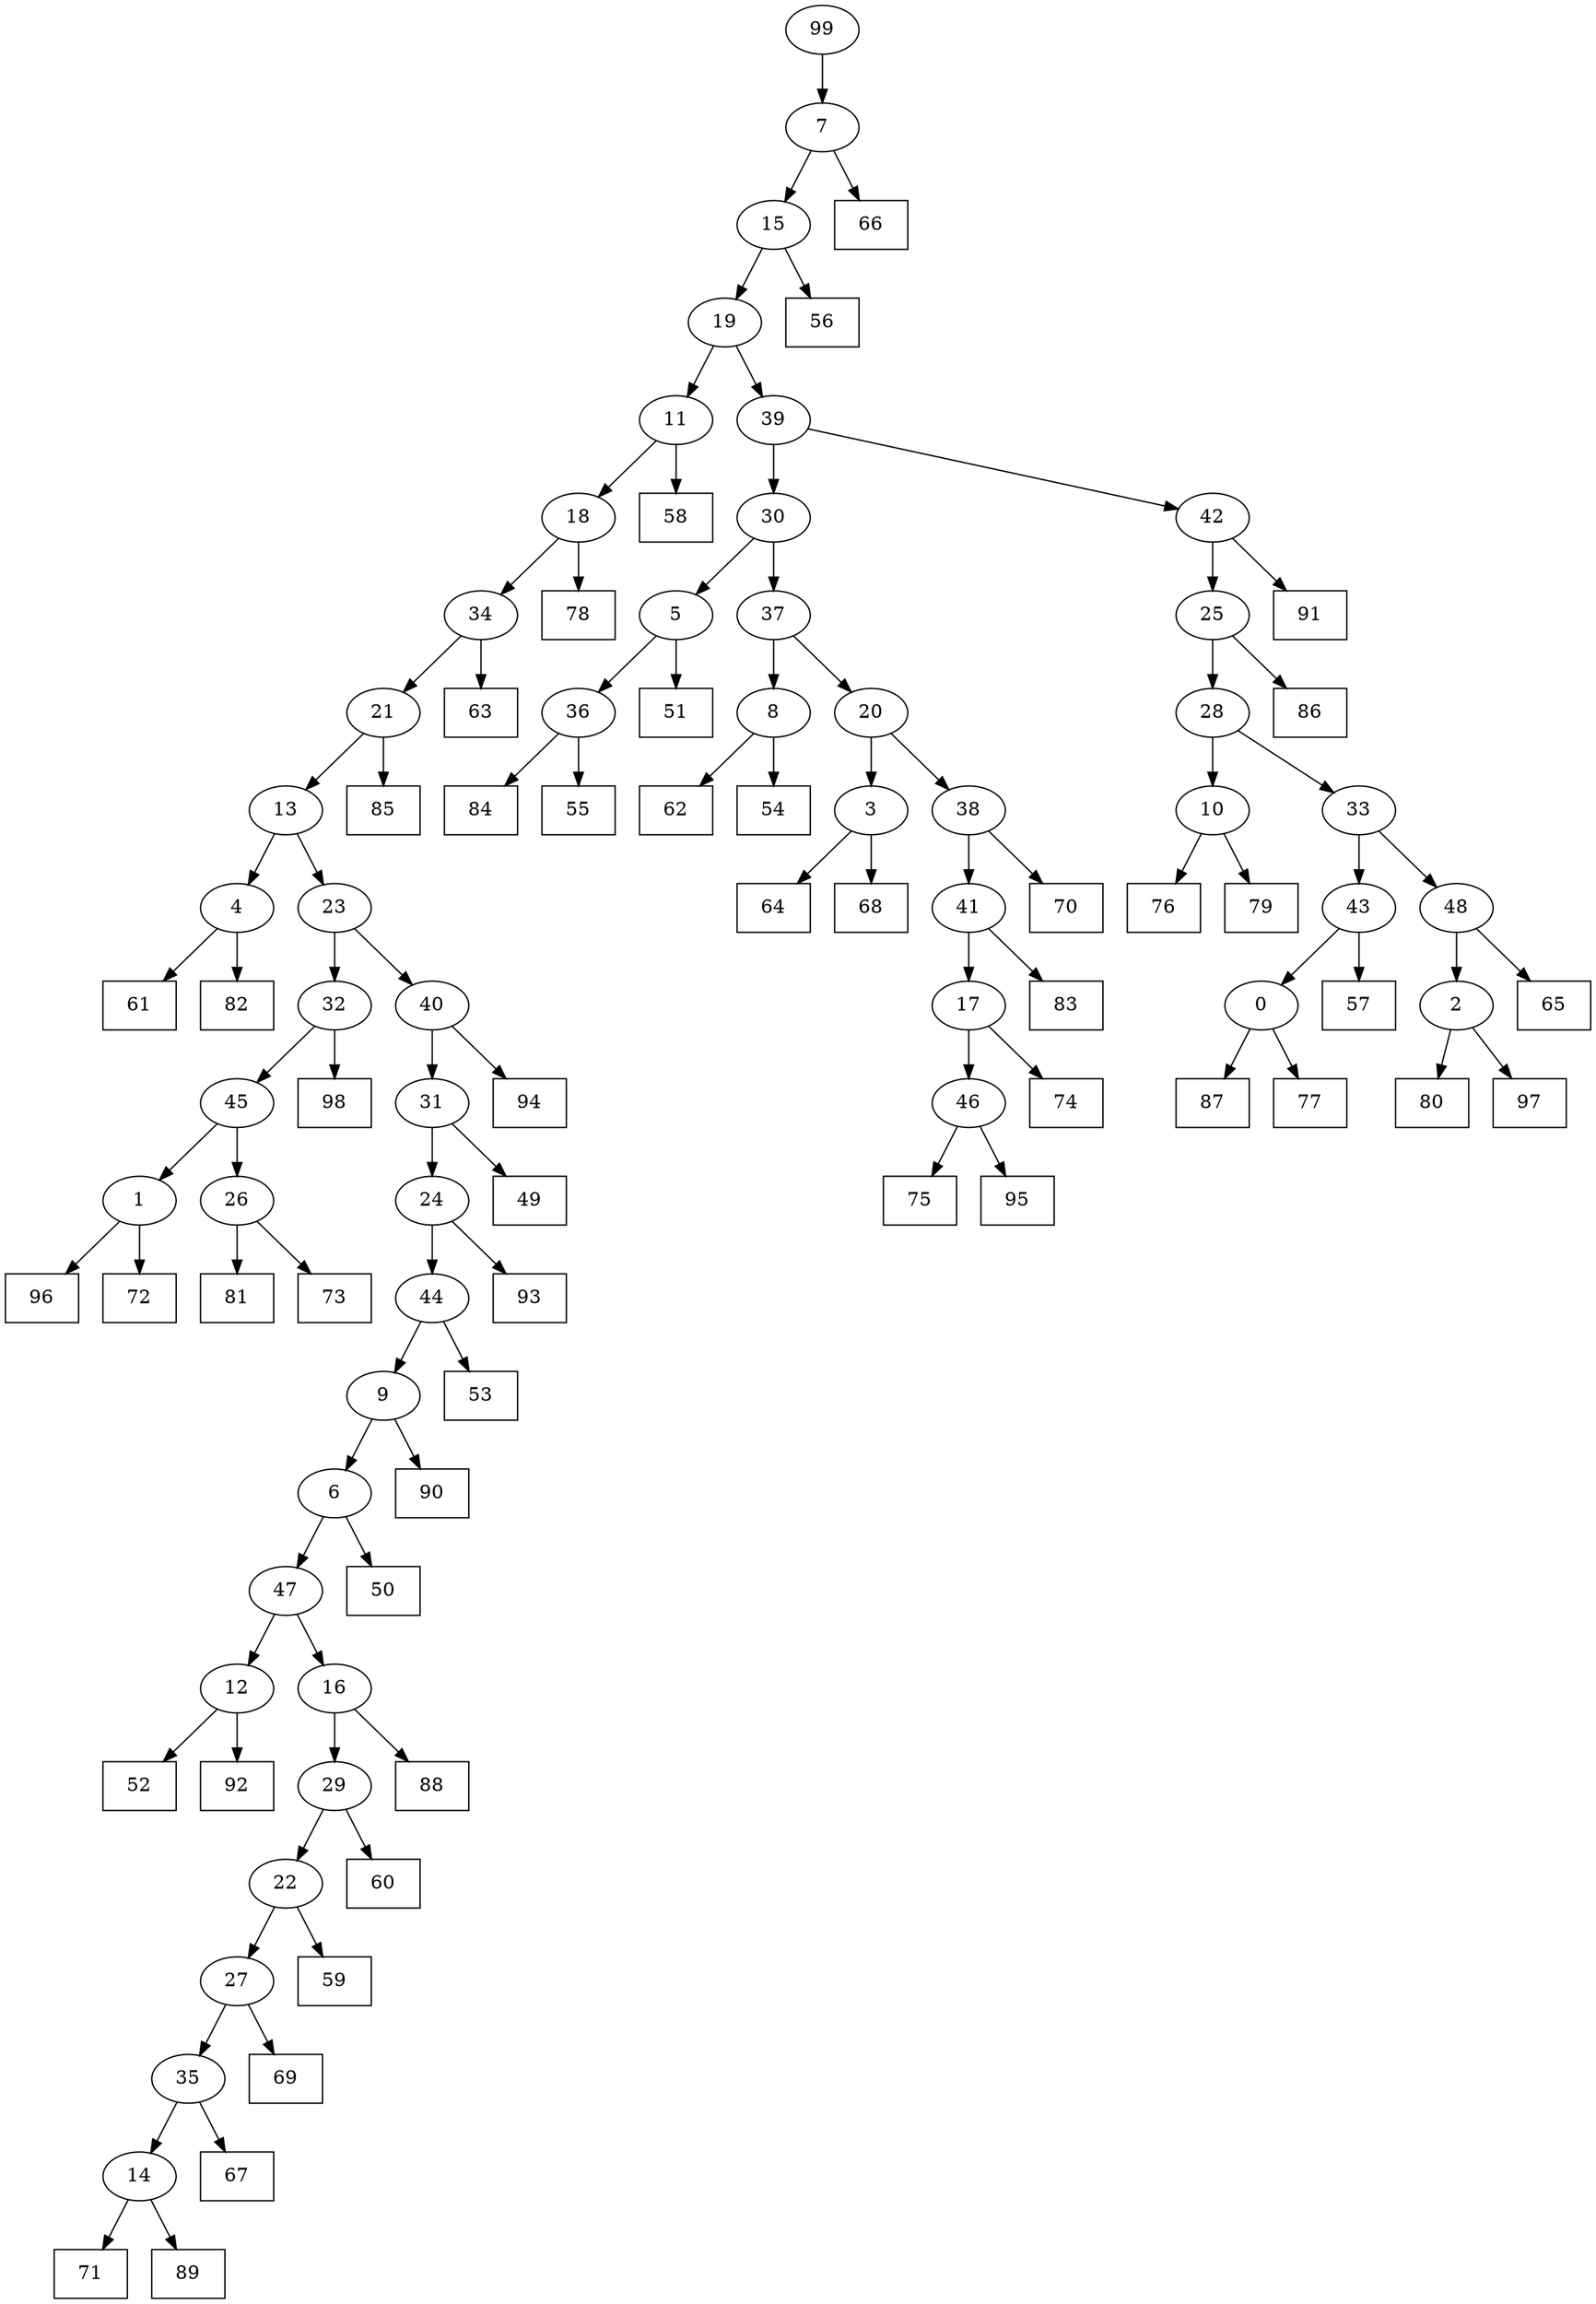 digraph G {
0[label="0"];
1[label="1"];
2[label="2"];
3[label="3"];
4[label="4"];
5[label="5"];
6[label="6"];
7[label="7"];
8[label="8"];
9[label="9"];
10[label="10"];
11[label="11"];
12[label="12"];
13[label="13"];
14[label="14"];
15[label="15"];
16[label="16"];
17[label="17"];
18[label="18"];
19[label="19"];
20[label="20"];
21[label="21"];
22[label="22"];
23[label="23"];
24[label="24"];
25[label="25"];
26[label="26"];
27[label="27"];
28[label="28"];
29[label="29"];
30[label="30"];
31[label="31"];
32[label="32"];
33[label="33"];
34[label="34"];
35[label="35"];
36[label="36"];
37[label="37"];
38[label="38"];
39[label="39"];
40[label="40"];
41[label="41"];
42[label="42"];
43[label="43"];
44[label="44"];
45[label="45"];
46[label="46"];
47[label="47"];
48[label="48"];
49[shape=box,label="52"];
50[shape=box,label="50"];
51[shape=box,label="94"];
52[shape=box,label="62"];
53[shape=box,label="70"];
54[shape=box,label="92"];
55[shape=box,label="96"];
56[shape=box,label="75"];
57[shape=box,label="84"];
58[shape=box,label="76"];
59[shape=box,label="78"];
60[shape=box,label="85"];
61[shape=box,label="65"];
62[shape=box,label="71"];
63[shape=box,label="72"];
64[shape=box,label="90"];
65[shape=box,label="60"];
66[shape=box,label="89"];
67[shape=box,label="67"];
68[shape=box,label="64"];
69[shape=box,label="91"];
70[shape=box,label="93"];
71[shape=box,label="55"];
72[shape=box,label="81"];
73[shape=box,label="54"];
74[shape=box,label="57"];
75[shape=box,label="51"];
76[shape=box,label="56"];
77[shape=box,label="98"];
78[shape=box,label="86"];
79[shape=box,label="95"];
80[shape=box,label="61"];
81[shape=box,label="80"];
82[shape=box,label="82"];
83[shape=box,label="87"];
84[shape=box,label="97"];
85[shape=box,label="68"];
86[shape=box,label="83"];
87[shape=box,label="88"];
88[shape=box,label="73"];
89[shape=box,label="69"];
90[shape=box,label="59"];
91[shape=box,label="49"];
92[shape=box,label="63"];
93[shape=box,label="77"];
94[shape=box,label="53"];
95[shape=box,label="79"];
96[shape=box,label="66"];
97[shape=box,label="58"];
98[shape=box,label="74"];
99[label="99"];
41->86 ;
40->51 ;
5->75 ;
7->96 ;
44->94 ;
12->54 ;
10->58 ;
27->89 ;
9->64 ;
44->9 ;
42->69 ;
41->17 ;
16->87 ;
46->56 ;
18->34 ;
34->92 ;
48->2 ;
2->84 ;
11->97 ;
14->66 ;
4->80 ;
9->6 ;
6->50 ;
32->45 ;
23->32 ;
1->55 ;
35->67 ;
24->70 ;
26->88 ;
45->1 ;
38->53 ;
0->93 ;
14->62 ;
47->16 ;
34->21 ;
21->60 ;
31->91 ;
19->39 ;
43->0 ;
13->23 ;
38->41 ;
47->12 ;
12->49 ;
48->61 ;
17->98 ;
36->71 ;
31->24 ;
46->79 ;
17->46 ;
8->73 ;
45->26 ;
26->72 ;
39->42 ;
42->25 ;
99->7 ;
7->15 ;
15->76 ;
2->81 ;
4->82 ;
25->78 ;
43->74 ;
33->48 ;
3->68 ;
21->13 ;
6->47 ;
16->29 ;
24->44 ;
22->27 ;
13->4 ;
29->22 ;
22->90 ;
36->57 ;
37->8 ;
1->63 ;
10->95 ;
32->77 ;
28->33 ;
33->43 ;
20->38 ;
20->3 ;
3->85 ;
29->65 ;
27->35 ;
35->14 ;
8->52 ;
25->28 ;
28->10 ;
5->36 ;
23->40 ;
40->31 ;
0->83 ;
39->30 ;
30->5 ;
11->18 ;
15->19 ;
19->11 ;
18->59 ;
30->37 ;
37->20 ;
}
